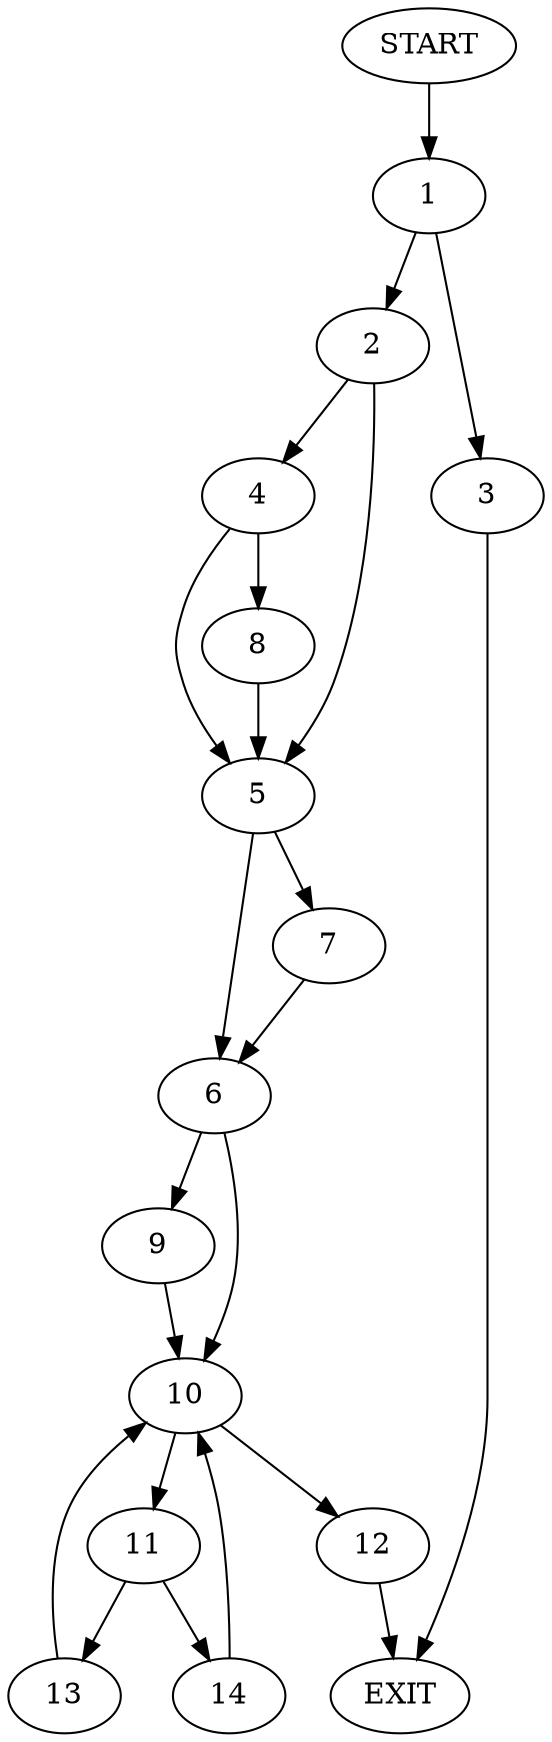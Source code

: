 digraph {
0 [label="START"]
15 [label="EXIT"]
0 -> 1
1 -> 2
1 -> 3
2 -> 4
2 -> 5
3 -> 15
5 -> 6
5 -> 7
4 -> 8
4 -> 5
8 -> 5
7 -> 6
6 -> 9
6 -> 10
9 -> 10
10 -> 11
10 -> 12
12 -> 15
11 -> 13
11 -> 14
13 -> 10
14 -> 10
}
